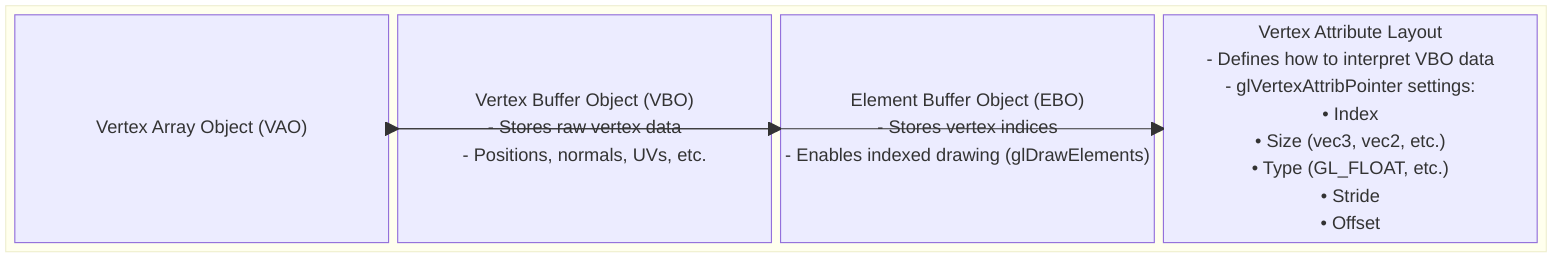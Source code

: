 block-beta
    block
    VAO["Vertex Array Object (VAO)"]
    VAO --> VBO1["Vertex Buffer Object (VBO)
    - Stores raw vertex data
    - Positions, normals, UVs, etc."]

    VAO --> EBO["Element Buffer Object (EBO)
    - Stores vertex indices
    - Enables indexed drawing (glDrawElements)"]

    VAO --> Layout["Vertex Attribute Layout
    - Defines how to interpret VBO data
    - glVertexAttribPointer settings:
    • Index
    • Size (vec3, vec2, etc.)
    • Type (GL_FLOAT, etc.)
    • Stride
    • Offset"]
    end

%%    note for VAO "VAO remembers:
%%    1. VBO/EBO bindings
%%    2. Vertex attribute configurations
%%    3. Enables quick state switching"
